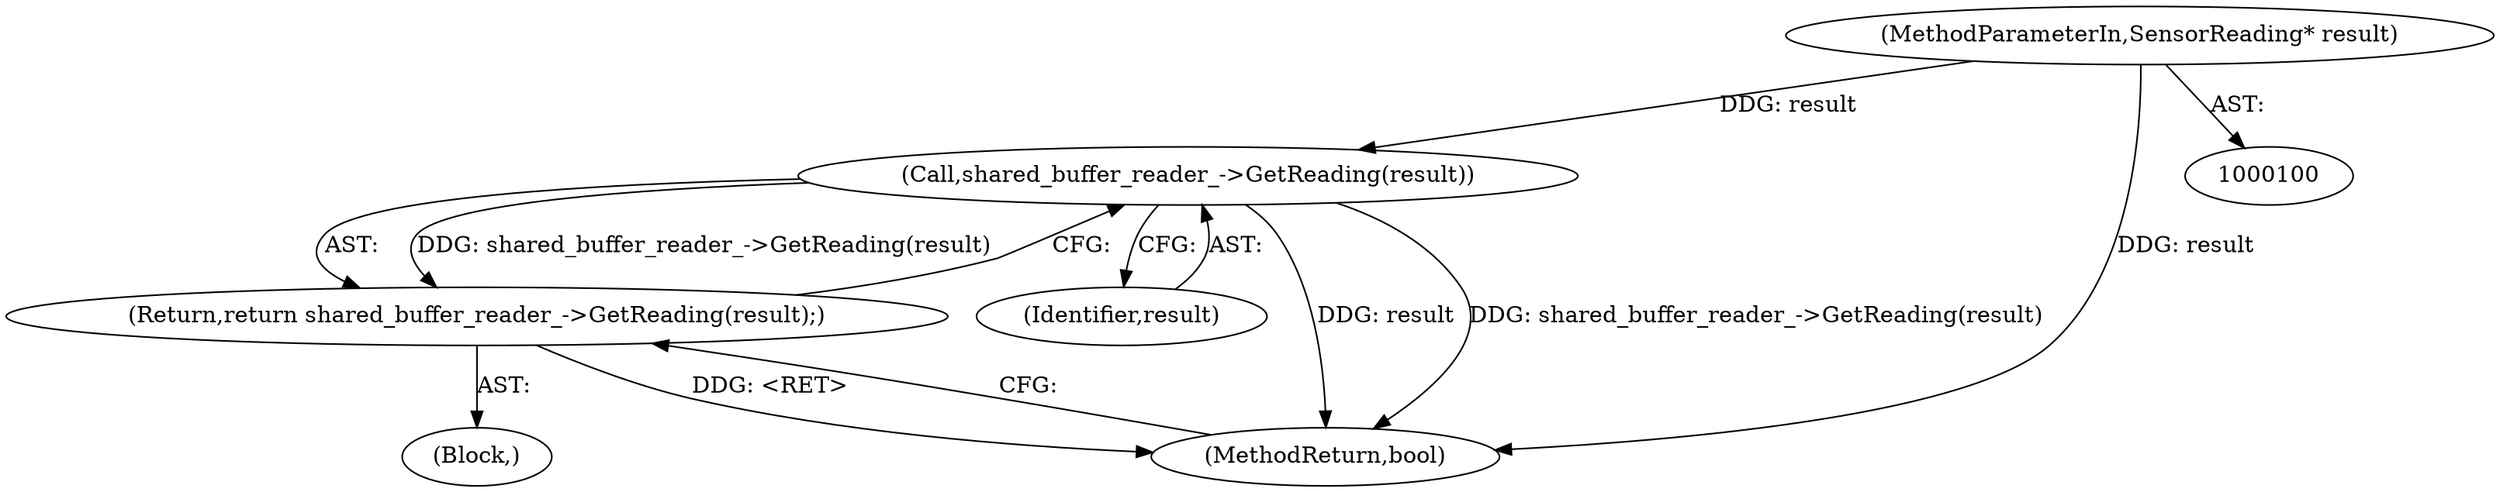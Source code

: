 digraph "0_Chrome_c0c8978849ac57e4ecd613ddc8ff7852a2054734_2@API" {
"1000121" [label="(Call,shared_buffer_reader_->GetReading(result))"];
"1000101" [label="(MethodParameterIn,SensorReading* result)"];
"1000120" [label="(Return,return shared_buffer_reader_->GetReading(result);)"];
"1000101" [label="(MethodParameterIn,SensorReading* result)"];
"1000122" [label="(Identifier,result)"];
"1000121" [label="(Call,shared_buffer_reader_->GetReading(result))"];
"1000102" [label="(Block,)"];
"1000123" [label="(MethodReturn,bool)"];
"1000120" [label="(Return,return shared_buffer_reader_->GetReading(result);)"];
"1000121" -> "1000120"  [label="AST: "];
"1000121" -> "1000122"  [label="CFG: "];
"1000122" -> "1000121"  [label="AST: "];
"1000120" -> "1000121"  [label="CFG: "];
"1000121" -> "1000123"  [label="DDG: result"];
"1000121" -> "1000123"  [label="DDG: shared_buffer_reader_->GetReading(result)"];
"1000121" -> "1000120"  [label="DDG: shared_buffer_reader_->GetReading(result)"];
"1000101" -> "1000121"  [label="DDG: result"];
"1000101" -> "1000100"  [label="AST: "];
"1000101" -> "1000123"  [label="DDG: result"];
"1000120" -> "1000102"  [label="AST: "];
"1000123" -> "1000120"  [label="CFG: "];
"1000120" -> "1000123"  [label="DDG: <RET>"];
}
